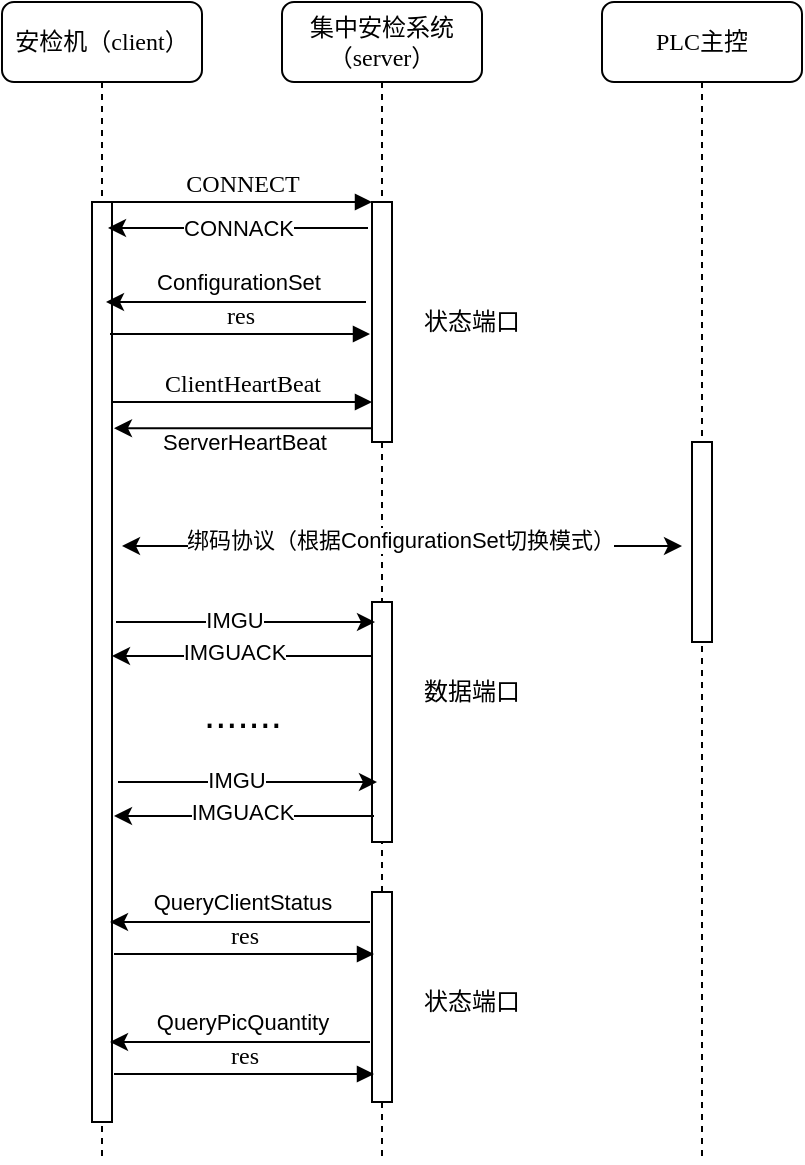 <mxfile version="14.4.7" type="github">
  <diagram name="Page-1" id="13e1069c-82ec-6db2-03f1-153e76fe0fe0">
    <mxGraphModel dx="868" dy="462" grid="1" gridSize="10" guides="1" tooltips="1" connect="1" arrows="1" fold="1" page="1" pageScale="1" pageWidth="1100" pageHeight="850" background="#ffffff" math="0" shadow="0">
      <root>
        <mxCell id="0" />
        <mxCell id="1" parent="0" />
        <mxCell id="7baba1c4bc27f4b0-2" value="集中安检系统（server）" style="shape=umlLifeline;perimeter=lifelinePerimeter;whiteSpace=wrap;html=1;container=1;collapsible=0;recursiveResize=0;outlineConnect=0;rounded=1;shadow=0;comic=0;labelBackgroundColor=none;strokeWidth=1;fontFamily=Verdana;fontSize=12;align=center;" parent="1" vertex="1">
          <mxGeometry x="240" y="80" width="100" height="580" as="geometry" />
        </mxCell>
        <mxCell id="7baba1c4bc27f4b0-10" value="" style="html=1;points=[];perimeter=orthogonalPerimeter;rounded=0;shadow=0;comic=0;labelBackgroundColor=none;strokeWidth=1;fontFamily=Verdana;fontSize=12;align=center;" parent="7baba1c4bc27f4b0-2" vertex="1">
          <mxGeometry x="45" y="100" width="10" height="120" as="geometry" />
        </mxCell>
        <mxCell id="uFNW1LsYeFXD5kVTbObm-10" value="" style="html=1;points=[];perimeter=orthogonalPerimeter;rounded=0;shadow=0;comic=0;labelBackgroundColor=none;strokeWidth=1;fontFamily=Verdana;fontSize=12;align=center;" vertex="1" parent="7baba1c4bc27f4b0-2">
          <mxGeometry x="45" y="300" width="10" height="120" as="geometry" />
        </mxCell>
        <mxCell id="uFNW1LsYeFXD5kVTbObm-28" value="" style="html=1;points=[];perimeter=orthogonalPerimeter;rounded=0;shadow=0;comic=0;labelBackgroundColor=none;strokeWidth=1;fontFamily=Verdana;fontSize=12;align=center;" vertex="1" parent="7baba1c4bc27f4b0-2">
          <mxGeometry x="45" y="445" width="10" height="105" as="geometry" />
        </mxCell>
        <mxCell id="7baba1c4bc27f4b0-3" value="PLC主控" style="shape=umlLifeline;perimeter=lifelinePerimeter;whiteSpace=wrap;html=1;container=1;collapsible=0;recursiveResize=0;outlineConnect=0;rounded=1;shadow=0;comic=0;labelBackgroundColor=none;strokeWidth=1;fontFamily=Verdana;fontSize=12;align=center;" parent="1" vertex="1">
          <mxGeometry x="400" y="80" width="100" height="580" as="geometry" />
        </mxCell>
        <mxCell id="7baba1c4bc27f4b0-13" value="" style="html=1;points=[];perimeter=orthogonalPerimeter;rounded=0;shadow=0;comic=0;labelBackgroundColor=none;strokeWidth=1;fontFamily=Verdana;fontSize=12;align=center;" parent="7baba1c4bc27f4b0-3" vertex="1">
          <mxGeometry x="45" y="220" width="10" height="100" as="geometry" />
        </mxCell>
        <mxCell id="7baba1c4bc27f4b0-8" value="安检机（client）" style="shape=umlLifeline;perimeter=lifelinePerimeter;whiteSpace=wrap;html=1;container=1;collapsible=0;recursiveResize=0;outlineConnect=0;rounded=1;shadow=0;comic=0;labelBackgroundColor=none;strokeWidth=1;fontFamily=Verdana;fontSize=12;align=center;" parent="1" vertex="1">
          <mxGeometry x="100" y="80" width="100" height="580" as="geometry" />
        </mxCell>
        <mxCell id="7baba1c4bc27f4b0-9" value="" style="html=1;points=[];perimeter=orthogonalPerimeter;rounded=0;shadow=0;comic=0;labelBackgroundColor=none;strokeWidth=1;fontFamily=Verdana;fontSize=12;align=center;" parent="7baba1c4bc27f4b0-8" vertex="1">
          <mxGeometry x="45" y="100" width="10" height="460" as="geometry" />
        </mxCell>
        <mxCell id="7baba1c4bc27f4b0-11" value="CONNECT" style="html=1;verticalAlign=bottom;endArrow=block;entryX=0;entryY=0;labelBackgroundColor=none;fontFamily=Verdana;fontSize=12;edgeStyle=elbowEdgeStyle;elbow=vertical;" parent="1" source="7baba1c4bc27f4b0-9" target="7baba1c4bc27f4b0-10" edge="1">
          <mxGeometry relative="1" as="geometry">
            <mxPoint x="220" y="190" as="sourcePoint" />
          </mxGeometry>
        </mxCell>
        <mxCell id="uFNW1LsYeFXD5kVTbObm-1" value="" style="endArrow=classic;html=1;" edge="1" parent="1">
          <mxGeometry width="50" height="50" relative="1" as="geometry">
            <mxPoint x="283" y="193" as="sourcePoint" />
            <mxPoint x="153" y="193" as="targetPoint" />
            <Array as="points">
              <mxPoint x="233" y="193" />
            </Array>
          </mxGeometry>
        </mxCell>
        <mxCell id="uFNW1LsYeFXD5kVTbObm-2" value="CONNACK" style="edgeLabel;html=1;align=center;verticalAlign=middle;resizable=0;points=[];" vertex="1" connectable="0" parent="uFNW1LsYeFXD5kVTbObm-1">
          <mxGeometry x="-0.122" relative="1" as="geometry">
            <mxPoint x="-8" as="offset" />
          </mxGeometry>
        </mxCell>
        <mxCell id="uFNW1LsYeFXD5kVTbObm-3" value="" style="endArrow=classic;html=1;" edge="1" parent="1">
          <mxGeometry width="50" height="50" relative="1" as="geometry">
            <mxPoint x="282" y="230" as="sourcePoint" />
            <mxPoint x="152" y="230" as="targetPoint" />
            <Array as="points">
              <mxPoint x="252" y="230" />
            </Array>
          </mxGeometry>
        </mxCell>
        <mxCell id="uFNW1LsYeFXD5kVTbObm-5" value="ConfigurationSet" style="edgeLabel;html=1;align=center;verticalAlign=middle;resizable=0;points=[];" vertex="1" connectable="0" parent="uFNW1LsYeFXD5kVTbObm-3">
          <mxGeometry x="0.067" y="-5" relative="1" as="geometry">
            <mxPoint x="5" y="-5" as="offset" />
          </mxGeometry>
        </mxCell>
        <mxCell id="uFNW1LsYeFXD5kVTbObm-6" value="res" style="html=1;verticalAlign=bottom;endArrow=block;entryX=0;entryY=0;labelBackgroundColor=none;fontFamily=Verdana;fontSize=12;edgeStyle=elbowEdgeStyle;elbow=vertical;" edge="1" parent="1">
          <mxGeometry relative="1" as="geometry">
            <mxPoint x="154" y="246" as="sourcePoint" />
            <mxPoint x="284" y="246" as="targetPoint" />
            <Array as="points" />
            <mxPoint as="offset" />
          </mxGeometry>
        </mxCell>
        <mxCell id="uFNW1LsYeFXD5kVTbObm-8" value="" style="endArrow=classic;startArrow=classic;html=1;" edge="1" parent="1">
          <mxGeometry width="50" height="50" relative="1" as="geometry">
            <mxPoint x="160" y="352" as="sourcePoint" />
            <mxPoint x="440" y="352" as="targetPoint" />
          </mxGeometry>
        </mxCell>
        <mxCell id="uFNW1LsYeFXD5kVTbObm-9" value="绑码协议（根据ConfigurationSet切换模式）" style="edgeLabel;html=1;align=center;verticalAlign=middle;resizable=0;points=[];" vertex="1" connectable="0" parent="uFNW1LsYeFXD5kVTbObm-8">
          <mxGeometry x="0.13" y="3" relative="1" as="geometry">
            <mxPoint x="-19" as="offset" />
          </mxGeometry>
        </mxCell>
        <mxCell id="uFNW1LsYeFXD5kVTbObm-11" value="" style="endArrow=classic;html=1;" edge="1" parent="1">
          <mxGeometry width="50" height="50" relative="1" as="geometry">
            <mxPoint x="157" y="390" as="sourcePoint" />
            <mxPoint x="286.5" y="390" as="targetPoint" />
            <Array as="points">
              <mxPoint x="237" y="390" />
            </Array>
          </mxGeometry>
        </mxCell>
        <mxCell id="uFNW1LsYeFXD5kVTbObm-15" value="IMGU" style="edgeLabel;html=1;align=center;verticalAlign=middle;resizable=0;points=[];" vertex="1" connectable="0" parent="uFNW1LsYeFXD5kVTbObm-11">
          <mxGeometry x="-0.151" y="1" relative="1" as="geometry">
            <mxPoint x="4" as="offset" />
          </mxGeometry>
        </mxCell>
        <mxCell id="uFNW1LsYeFXD5kVTbObm-12" value="ClientHeartBeat" style="html=1;verticalAlign=bottom;endArrow=block;labelBackgroundColor=none;fontFamily=Verdana;fontSize=12;edgeStyle=elbowEdgeStyle;elbow=vertical;" edge="1" parent="1">
          <mxGeometry relative="1" as="geometry">
            <mxPoint x="155" y="280" as="sourcePoint" />
            <mxPoint x="285" y="280" as="targetPoint" />
            <Array as="points">
              <mxPoint x="225" y="280" />
            </Array>
          </mxGeometry>
        </mxCell>
        <mxCell id="uFNW1LsYeFXD5kVTbObm-13" value="" style="endArrow=classic;html=1;entryX=1.5;entryY=0.257;entryDx=0;entryDy=0;entryPerimeter=0;" edge="1" parent="1">
          <mxGeometry width="50" height="50" relative="1" as="geometry">
            <mxPoint x="285.5" y="293.08" as="sourcePoint" />
            <mxPoint x="156" y="293.08" as="targetPoint" />
          </mxGeometry>
        </mxCell>
        <mxCell id="uFNW1LsYeFXD5kVTbObm-14" value="ServerHeartBeat" style="edgeLabel;html=1;align=center;verticalAlign=middle;resizable=0;points=[];" vertex="1" connectable="0" parent="uFNW1LsYeFXD5kVTbObm-13">
          <mxGeometry x="0.151" y="1" relative="1" as="geometry">
            <mxPoint x="9.5" y="5.92" as="offset" />
          </mxGeometry>
        </mxCell>
        <mxCell id="uFNW1LsYeFXD5kVTbObm-16" value="" style="endArrow=classic;html=1;" edge="1" parent="1">
          <mxGeometry width="50" height="50" relative="1" as="geometry">
            <mxPoint x="285" y="407" as="sourcePoint" />
            <mxPoint x="155" y="407" as="targetPoint" />
            <Array as="points">
              <mxPoint x="235" y="407" />
            </Array>
          </mxGeometry>
        </mxCell>
        <mxCell id="uFNW1LsYeFXD5kVTbObm-17" value="IMGUACK" style="edgeLabel;html=1;align=center;verticalAlign=middle;resizable=0;points=[];" vertex="1" connectable="0" parent="uFNW1LsYeFXD5kVTbObm-16">
          <mxGeometry x="-0.092" y="2" relative="1" as="geometry">
            <mxPoint x="-10" y="-4" as="offset" />
          </mxGeometry>
        </mxCell>
        <mxCell id="uFNW1LsYeFXD5kVTbObm-18" value="" style="endArrow=classic;html=1;" edge="1" parent="1">
          <mxGeometry width="50" height="50" relative="1" as="geometry">
            <mxPoint x="158" y="470" as="sourcePoint" />
            <mxPoint x="287.5" y="470" as="targetPoint" />
            <Array as="points">
              <mxPoint x="238" y="470" />
            </Array>
          </mxGeometry>
        </mxCell>
        <mxCell id="uFNW1LsYeFXD5kVTbObm-19" value="IMGU" style="edgeLabel;html=1;align=center;verticalAlign=middle;resizable=0;points=[];" vertex="1" connectable="0" parent="uFNW1LsYeFXD5kVTbObm-18">
          <mxGeometry x="-0.151" y="1" relative="1" as="geometry">
            <mxPoint x="4" as="offset" />
          </mxGeometry>
        </mxCell>
        <mxCell id="uFNW1LsYeFXD5kVTbObm-20" value="" style="endArrow=classic;html=1;" edge="1" parent="1">
          <mxGeometry width="50" height="50" relative="1" as="geometry">
            <mxPoint x="286" y="487" as="sourcePoint" />
            <mxPoint x="156" y="487" as="targetPoint" />
            <Array as="points">
              <mxPoint x="236" y="487" />
            </Array>
          </mxGeometry>
        </mxCell>
        <mxCell id="uFNW1LsYeFXD5kVTbObm-21" value="IMGUACK" style="edgeLabel;html=1;align=center;verticalAlign=middle;resizable=0;points=[];" vertex="1" connectable="0" parent="uFNW1LsYeFXD5kVTbObm-20">
          <mxGeometry x="-0.092" y="2" relative="1" as="geometry">
            <mxPoint x="-7" y="-4" as="offset" />
          </mxGeometry>
        </mxCell>
        <mxCell id="uFNW1LsYeFXD5kVTbObm-23" value="&lt;font style=&quot;font-size: 20px&quot;&gt;.......&lt;/font&gt;" style="text;html=1;align=center;verticalAlign=middle;resizable=0;points=[];autosize=1;" vertex="1" parent="1">
          <mxGeometry x="195" y="425" width="50" height="20" as="geometry" />
        </mxCell>
        <mxCell id="uFNW1LsYeFXD5kVTbObm-30" value="" style="endArrow=classic;html=1;" edge="1" parent="1">
          <mxGeometry width="50" height="50" relative="1" as="geometry">
            <mxPoint x="284" y="540" as="sourcePoint" />
            <mxPoint x="154" y="540" as="targetPoint" />
            <Array as="points">
              <mxPoint x="254" y="540" />
            </Array>
          </mxGeometry>
        </mxCell>
        <mxCell id="uFNW1LsYeFXD5kVTbObm-31" value="QueryClientStatus" style="edgeLabel;html=1;align=center;verticalAlign=middle;resizable=0;points=[];" vertex="1" connectable="0" parent="uFNW1LsYeFXD5kVTbObm-30">
          <mxGeometry x="0.067" y="-5" relative="1" as="geometry">
            <mxPoint x="5" y="-5" as="offset" />
          </mxGeometry>
        </mxCell>
        <mxCell id="uFNW1LsYeFXD5kVTbObm-32" value="res" style="html=1;verticalAlign=bottom;endArrow=block;entryX=0;entryY=0;labelBackgroundColor=none;fontFamily=Verdana;fontSize=12;edgeStyle=elbowEdgeStyle;elbow=vertical;" edge="1" parent="1">
          <mxGeometry relative="1" as="geometry">
            <mxPoint x="156" y="556" as="sourcePoint" />
            <mxPoint x="286" y="556" as="targetPoint" />
            <Array as="points" />
            <mxPoint as="offset" />
          </mxGeometry>
        </mxCell>
        <mxCell id="uFNW1LsYeFXD5kVTbObm-33" value="" style="endArrow=classic;html=1;" edge="1" parent="1">
          <mxGeometry width="50" height="50" relative="1" as="geometry">
            <mxPoint x="284" y="600" as="sourcePoint" />
            <mxPoint x="154" y="600" as="targetPoint" />
            <Array as="points">
              <mxPoint x="254" y="600" />
            </Array>
          </mxGeometry>
        </mxCell>
        <mxCell id="uFNW1LsYeFXD5kVTbObm-34" value="QueryPicQuantity" style="edgeLabel;html=1;align=center;verticalAlign=middle;resizable=0;points=[];" vertex="1" connectable="0" parent="uFNW1LsYeFXD5kVTbObm-33">
          <mxGeometry x="0.067" y="-5" relative="1" as="geometry">
            <mxPoint x="5" y="-5" as="offset" />
          </mxGeometry>
        </mxCell>
        <mxCell id="uFNW1LsYeFXD5kVTbObm-35" value="res" style="html=1;verticalAlign=bottom;endArrow=block;entryX=0;entryY=0;labelBackgroundColor=none;fontFamily=Verdana;fontSize=12;edgeStyle=elbowEdgeStyle;elbow=vertical;" edge="1" parent="1">
          <mxGeometry relative="1" as="geometry">
            <mxPoint x="156" y="616" as="sourcePoint" />
            <mxPoint x="286" y="616" as="targetPoint" />
            <Array as="points" />
            <mxPoint as="offset" />
          </mxGeometry>
        </mxCell>
        <mxCell id="uFNW1LsYeFXD5kVTbObm-38" value="状态端口" style="text;html=1;strokeColor=none;fillColor=none;align=center;verticalAlign=middle;whiteSpace=wrap;rounded=0;" vertex="1" parent="1">
          <mxGeometry x="310" y="230" width="50" height="20" as="geometry" />
        </mxCell>
        <mxCell id="uFNW1LsYeFXD5kVTbObm-39" value="数据端口" style="text;html=1;strokeColor=none;fillColor=none;align=center;verticalAlign=middle;whiteSpace=wrap;rounded=0;" vertex="1" parent="1">
          <mxGeometry x="310" y="415" width="50" height="20" as="geometry" />
        </mxCell>
        <mxCell id="uFNW1LsYeFXD5kVTbObm-41" value="状态端口" style="text;html=1;strokeColor=none;fillColor=none;align=center;verticalAlign=middle;whiteSpace=wrap;rounded=0;" vertex="1" parent="1">
          <mxGeometry x="310" y="570" width="50" height="20" as="geometry" />
        </mxCell>
      </root>
    </mxGraphModel>
  </diagram>
</mxfile>
